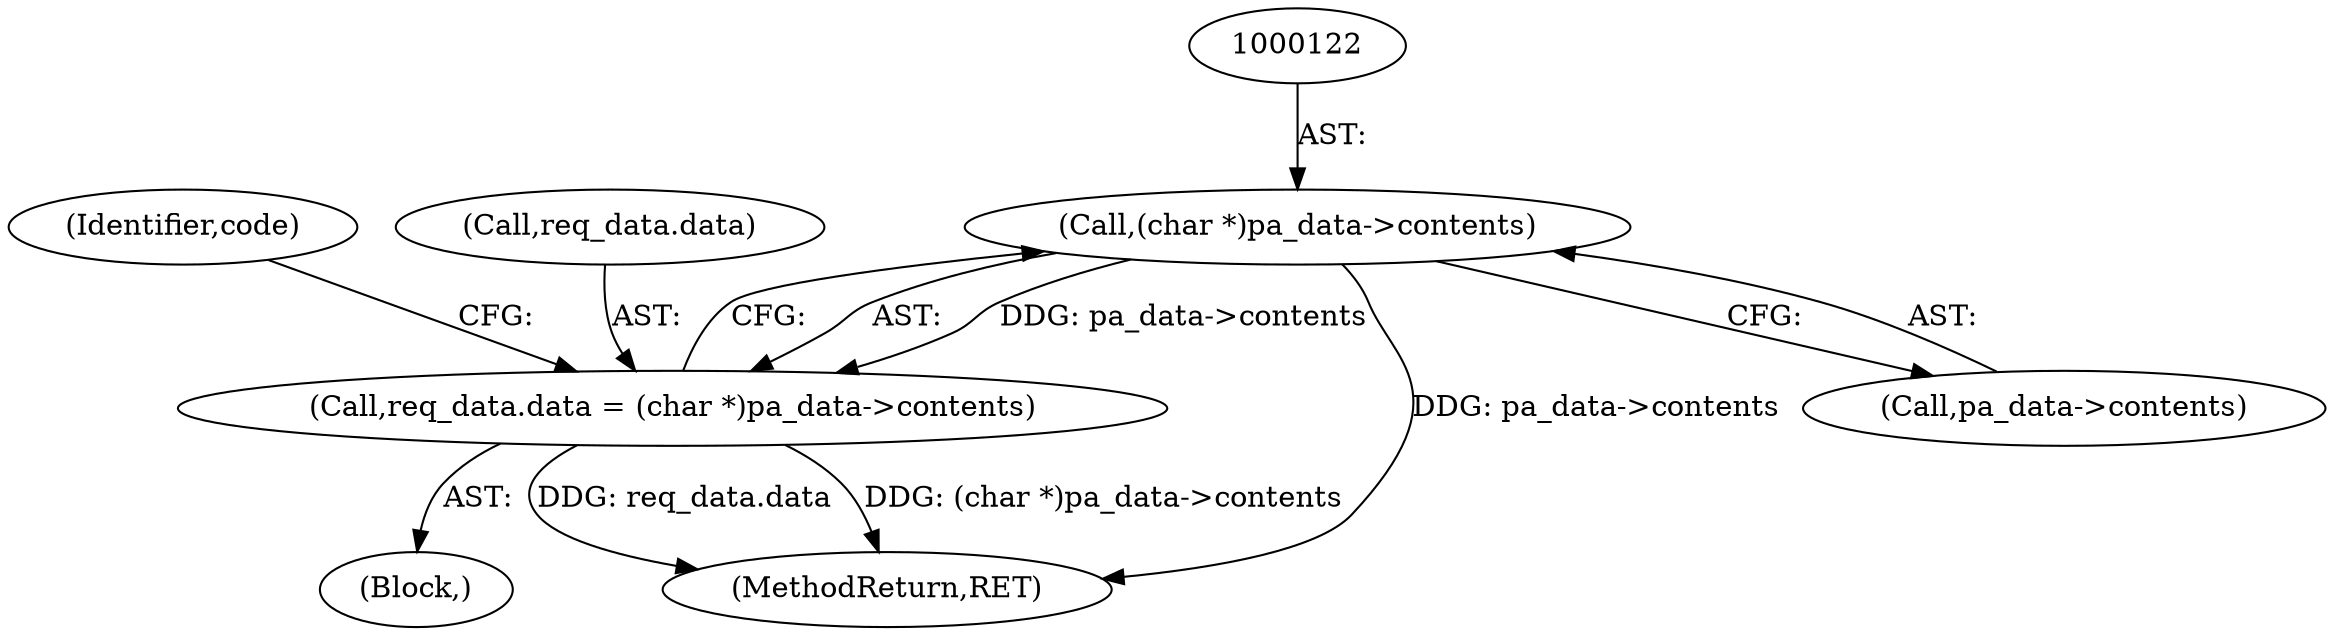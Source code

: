 digraph "0_krb5_ffb35baac6981f9e8914f8f3bffd37f284b85970_1@pointer" {
"1000121" [label="(Call,(char *)pa_data->contents)"];
"1000117" [label="(Call,req_data.data = (char *)pa_data->contents)"];
"1000127" [label="(Identifier,code)"];
"1000118" [label="(Call,req_data.data)"];
"1000121" [label="(Call,(char *)pa_data->contents)"];
"1000117" [label="(Call,req_data.data = (char *)pa_data->contents)"];
"1000198" [label="(MethodReturn,RET)"];
"1000106" [label="(Block,)"];
"1000123" [label="(Call,pa_data->contents)"];
"1000121" -> "1000117"  [label="AST: "];
"1000121" -> "1000123"  [label="CFG: "];
"1000122" -> "1000121"  [label="AST: "];
"1000123" -> "1000121"  [label="AST: "];
"1000117" -> "1000121"  [label="CFG: "];
"1000121" -> "1000198"  [label="DDG: pa_data->contents"];
"1000121" -> "1000117"  [label="DDG: pa_data->contents"];
"1000117" -> "1000106"  [label="AST: "];
"1000118" -> "1000117"  [label="AST: "];
"1000127" -> "1000117"  [label="CFG: "];
"1000117" -> "1000198"  [label="DDG: (char *)pa_data->contents"];
"1000117" -> "1000198"  [label="DDG: req_data.data"];
}
